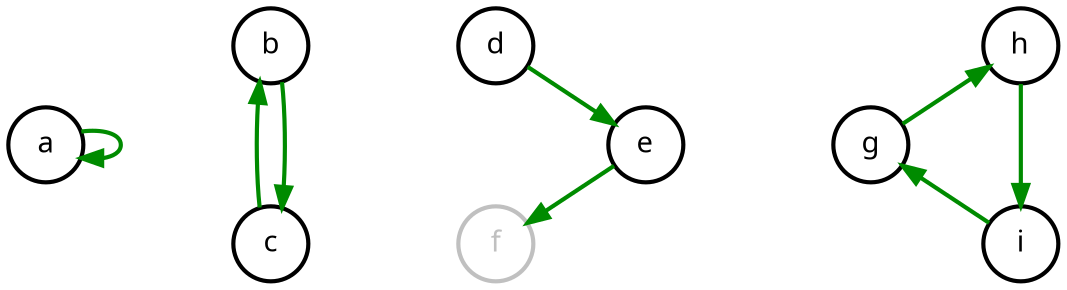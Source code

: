 # Sketchy drawing from https://sketchviz.com/new

digraph G {
    graph [
        fontname = "Handlee";
        layout = "neato";
    ];
    node [
        fontname = "Handlee"
        shape=circle
        penwidth=2
    ];
    edge [
        penwidth=2
        color = "green4"
    ]

    bgcolor=transparent;

    a [pos="0,0!"];
    b [pos="1.5,0.66!"]
    c [pos="1.5,-0.66!"]
    d [pos="3,0.66!"];
    e [pos="4,0!"];
    f [pos="3,-0.66!" color=gray fontcolor=gray];
    g [pos="5.5,0!"]
    h [pos="6.5,0.66!"]
    i [pos="6.5,-0.66!"]

    a -> a
    b -> c -> b
    d -> e -> f
    g -> h -> i -> g
    
}
